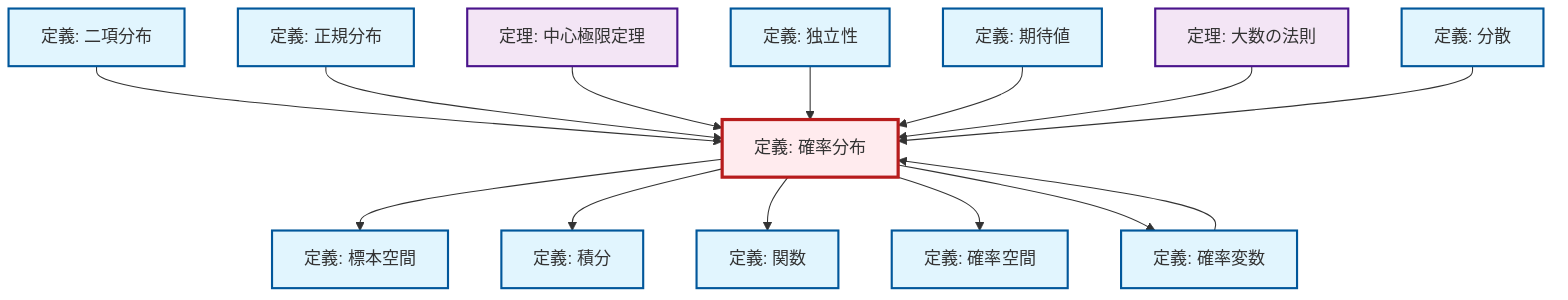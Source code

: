 graph TD
    classDef definition fill:#e1f5fe,stroke:#01579b,stroke-width:2px
    classDef theorem fill:#f3e5f5,stroke:#4a148c,stroke-width:2px
    classDef axiom fill:#fff3e0,stroke:#e65100,stroke-width:2px
    classDef example fill:#e8f5e9,stroke:#1b5e20,stroke-width:2px
    classDef current fill:#ffebee,stroke:#b71c1c,stroke-width:3px
    def-probability-distribution["定義: 確率分布"]:::definition
    def-expectation["定義: 期待値"]:::definition
    thm-central-limit["定理: 中心極限定理"]:::theorem
    def-random-variable["定義: 確率変数"]:::definition
    def-binomial-distribution["定義: 二項分布"]:::definition
    def-independence["定義: 独立性"]:::definition
    def-function["定義: 関数"]:::definition
    def-sample-space["定義: 標本空間"]:::definition
    def-integral["定義: 積分"]:::definition
    thm-law-of-large-numbers["定理: 大数の法則"]:::theorem
    def-normal-distribution["定義: 正規分布"]:::definition
    def-probability-space["定義: 確率空間"]:::definition
    def-variance["定義: 分散"]:::definition
    def-probability-distribution --> def-sample-space
    def-random-variable --> def-probability-distribution
    def-binomial-distribution --> def-probability-distribution
    def-probability-distribution --> def-integral
    def-normal-distribution --> def-probability-distribution
    thm-central-limit --> def-probability-distribution
    def-independence --> def-probability-distribution
    def-expectation --> def-probability-distribution
    def-probability-distribution --> def-function
    def-probability-distribution --> def-probability-space
    def-probability-distribution --> def-random-variable
    thm-law-of-large-numbers --> def-probability-distribution
    def-variance --> def-probability-distribution
    class def-probability-distribution current